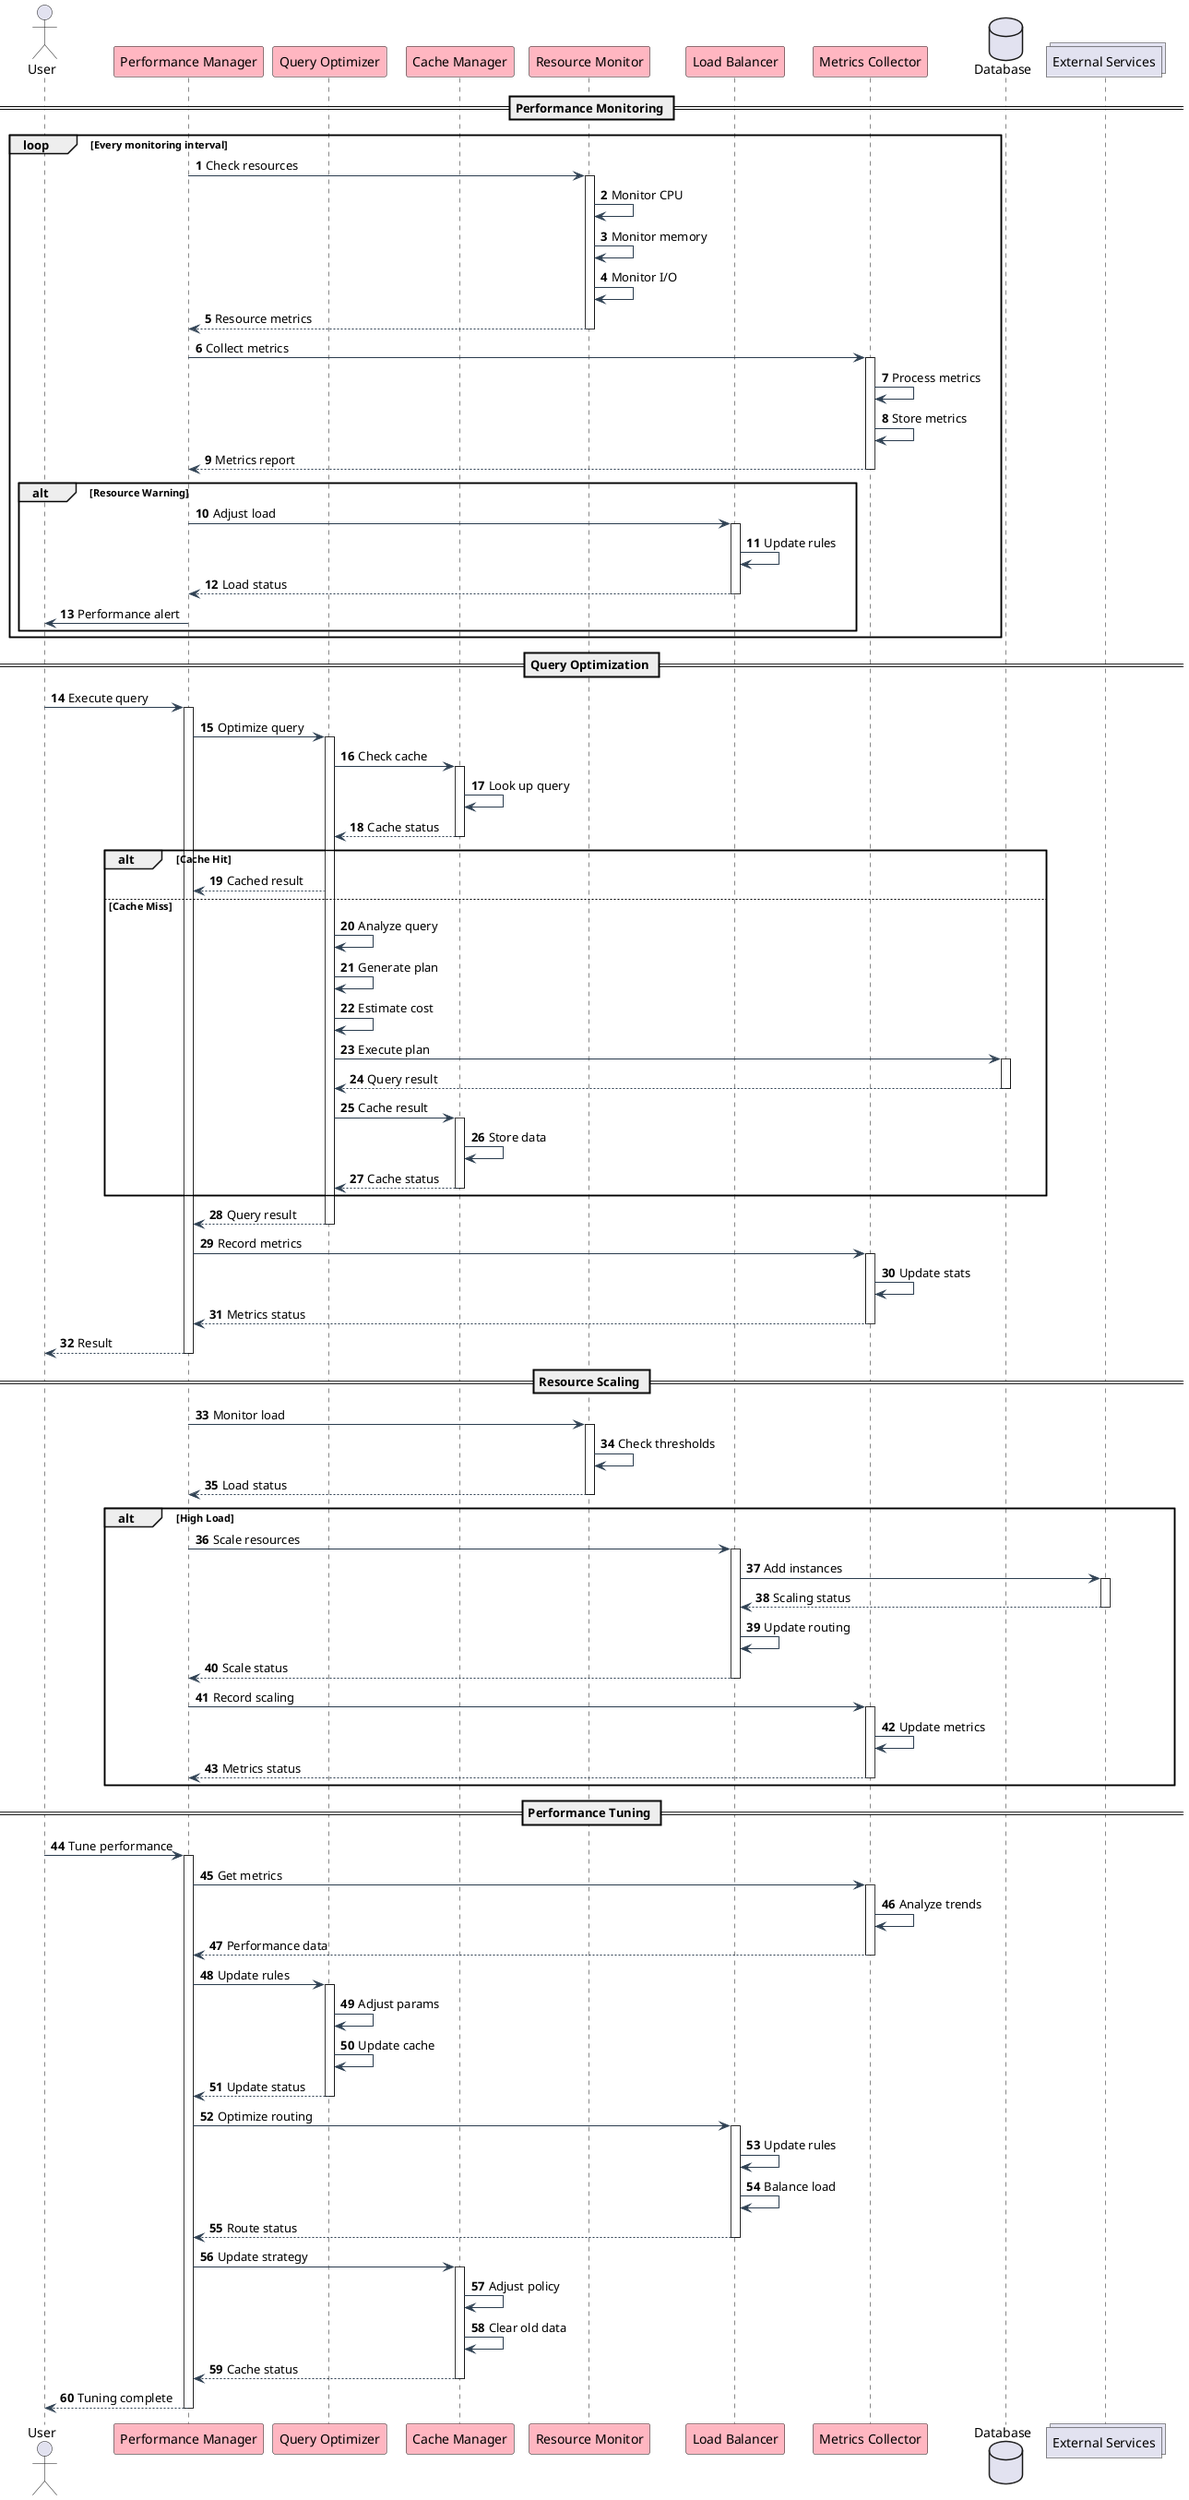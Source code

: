 @startuml Performance Workflow

skinparam {
    BackgroundColor transparent
    ArrowColor #2C3E50
    LifelineBackgroundColor #FFB6C1
    ParticipantBackgroundColor #FFB6C1
    BoxBackgroundColor #FFFFFF
}

actor User
participant "Performance Manager" as PM
participant "Query Optimizer" as QO
participant "Cache Manager" as CM
participant "Resource Monitor" as RM
participant "Load Balancer" as LB
participant "Metrics Collector" as MC
database "Database" as DB
collections "External Services" as ES

autonumber

== Performance Monitoring ==
loop Every monitoring interval
    PM -> RM: Check resources
    activate RM
    RM -> RM: Monitor CPU
    RM -> RM: Monitor memory
    RM -> RM: Monitor I/O
    RM --> PM: Resource metrics
    deactivate RM
    
    PM -> MC: Collect metrics
    activate MC
    MC -> MC: Process metrics
    MC -> MC: Store metrics
    MC --> PM: Metrics report
    deactivate MC
    
    alt Resource Warning
        PM -> LB: Adjust load
        activate LB
        LB -> LB: Update rules
        LB --> PM: Load status
        deactivate LB
        
        PM -> User: Performance alert
    end
end

== Query Optimization ==
User -> PM: Execute query
activate PM

PM -> QO: Optimize query
activate QO

QO -> CM: Check cache
activate CM
CM -> CM: Look up query
CM --> QO: Cache status
deactivate CM

alt Cache Hit
    QO --> PM: Cached result
else Cache Miss
    QO -> QO: Analyze query
    QO -> QO: Generate plan
    QO -> QO: Estimate cost
    
    QO -> DB: Execute plan
    activate DB
    DB --> QO: Query result
    deactivate DB
    
    QO -> CM: Cache result
    activate CM
    CM -> CM: Store data
    CM --> QO: Cache status
    deactivate CM
end

QO --> PM: Query result
deactivate QO

PM -> MC: Record metrics
activate MC
MC -> MC: Update stats
MC --> PM: Metrics status
deactivate MC

PM --> User: Result
deactivate PM

== Resource Scaling ==
PM -> RM: Monitor load
activate RM
RM -> RM: Check thresholds
RM --> PM: Load status
deactivate RM

alt High Load
    PM -> LB: Scale resources
    activate LB
    
    LB -> ES: Add instances
    activate ES
    ES --> LB: Scaling status
    deactivate ES
    
    LB -> LB: Update routing
    LB --> PM: Scale status
    deactivate LB
    
    PM -> MC: Record scaling
    activate MC
    MC -> MC: Update metrics
    MC --> PM: Metrics status
    deactivate MC
end

== Performance Tuning ==
User -> PM: Tune performance
activate PM

PM -> MC: Get metrics
activate MC
MC -> MC: Analyze trends
MC --> PM: Performance data
deactivate MC

PM -> QO: Update rules
activate QO
QO -> QO: Adjust params
QO -> QO: Update cache
QO --> PM: Update status
deactivate QO

PM -> LB: Optimize routing
activate LB
LB -> LB: Update rules
LB -> LB: Balance load
LB --> PM: Route status
deactivate LB

PM -> CM: Update strategy
activate CM
CM -> CM: Adjust policy
CM -> CM: Clear old data
CM --> PM: Cache status
deactivate CM

PM --> User: Tuning complete
deactivate PM

@enduml

